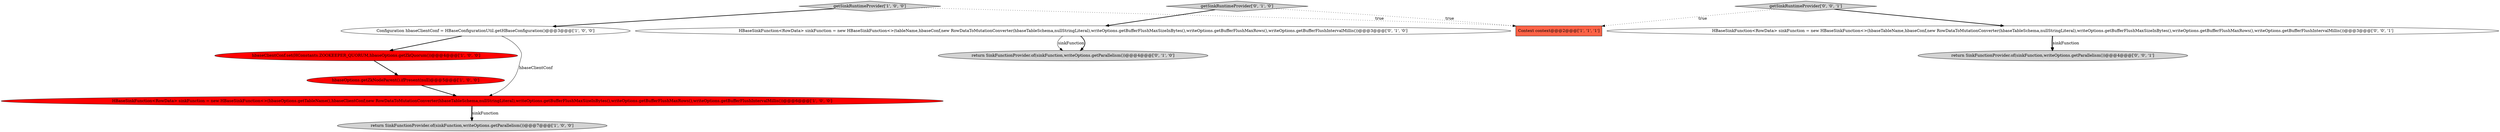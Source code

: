 digraph {
3 [style = filled, label = "HBaseSinkFunction<RowData> sinkFunction = new HBaseSinkFunction<>(hbaseOptions.getTableName(),hbaseClientConf,new RowDataToMutationConverter(hbaseTableSchema,nullStringLiteral),writeOptions.getBufferFlushMaxSizeInBytes(),writeOptions.getBufferFlushMaxRows(),writeOptions.getBufferFlushIntervalMillis())@@@6@@@['1', '0', '0']", fillcolor = red, shape = ellipse image = "AAA1AAABBB1BBB"];
8 [style = filled, label = "return SinkFunctionProvider.of(sinkFunction,writeOptions.getParallelism())@@@4@@@['0', '1', '0']", fillcolor = lightgray, shape = ellipse image = "AAA0AAABBB2BBB"];
12 [style = filled, label = "HBaseSinkFunction<RowData> sinkFunction = new HBaseSinkFunction<>(hbaseTableName,hbaseConf,new RowDataToMutationConverter(hbaseTableSchema,nullStringLiteral),writeOptions.getBufferFlushMaxSizeInBytes(),writeOptions.getBufferFlushMaxRows(),writeOptions.getBufferFlushIntervalMillis())@@@3@@@['0', '0', '1']", fillcolor = white, shape = ellipse image = "AAA0AAABBB3BBB"];
9 [style = filled, label = "getSinkRuntimeProvider['0', '1', '0']", fillcolor = lightgray, shape = diamond image = "AAA0AAABBB2BBB"];
1 [style = filled, label = "hbaseOptions.getZkNodeParent().ifPresent(null)@@@5@@@['1', '0', '0']", fillcolor = red, shape = ellipse image = "AAA1AAABBB1BBB"];
11 [style = filled, label = "getSinkRuntimeProvider['0', '0', '1']", fillcolor = lightgray, shape = diamond image = "AAA0AAABBB3BBB"];
10 [style = filled, label = "return SinkFunctionProvider.of(sinkFunction,writeOptions.getParallelism())@@@4@@@['0', '0', '1']", fillcolor = lightgray, shape = ellipse image = "AAA0AAABBB3BBB"];
7 [style = filled, label = "HBaseSinkFunction<RowData> sinkFunction = new HBaseSinkFunction<>(tableName,hbaseConf,new RowDataToMutationConverter(hbaseTableSchema,nullStringLiteral),writeOptions.getBufferFlushMaxSizeInBytes(),writeOptions.getBufferFlushMaxRows(),writeOptions.getBufferFlushIntervalMillis())@@@3@@@['0', '1', '0']", fillcolor = white, shape = ellipse image = "AAA0AAABBB2BBB"];
0 [style = filled, label = "Context context@@@2@@@['1', '1', '1']", fillcolor = tomato, shape = box image = "AAA0AAABBB1BBB"];
4 [style = filled, label = "getSinkRuntimeProvider['1', '0', '0']", fillcolor = lightgray, shape = diamond image = "AAA0AAABBB1BBB"];
5 [style = filled, label = "hbaseClientConf.set(HConstants.ZOOKEEPER_QUORUM,hbaseOptions.getZkQuorum())@@@4@@@['1', '0', '0']", fillcolor = red, shape = ellipse image = "AAA1AAABBB1BBB"];
6 [style = filled, label = "return SinkFunctionProvider.of(sinkFunction,writeOptions.getParallelism())@@@7@@@['1', '0', '0']", fillcolor = lightgray, shape = ellipse image = "AAA0AAABBB1BBB"];
2 [style = filled, label = "Configuration hbaseClientConf = HBaseConfigurationUtil.getHBaseConfiguration()@@@3@@@['1', '0', '0']", fillcolor = white, shape = ellipse image = "AAA0AAABBB1BBB"];
1->3 [style = bold, label=""];
5->1 [style = bold, label=""];
3->6 [style = bold, label=""];
12->10 [style = bold, label=""];
11->12 [style = bold, label=""];
9->0 [style = dotted, label="true"];
4->2 [style = bold, label=""];
12->10 [style = solid, label="sinkFunction"];
7->8 [style = solid, label="sinkFunction"];
9->7 [style = bold, label=""];
7->8 [style = bold, label=""];
11->0 [style = dotted, label="true"];
3->6 [style = solid, label="sinkFunction"];
2->3 [style = solid, label="hbaseClientConf"];
4->0 [style = dotted, label="true"];
2->5 [style = bold, label=""];
}
